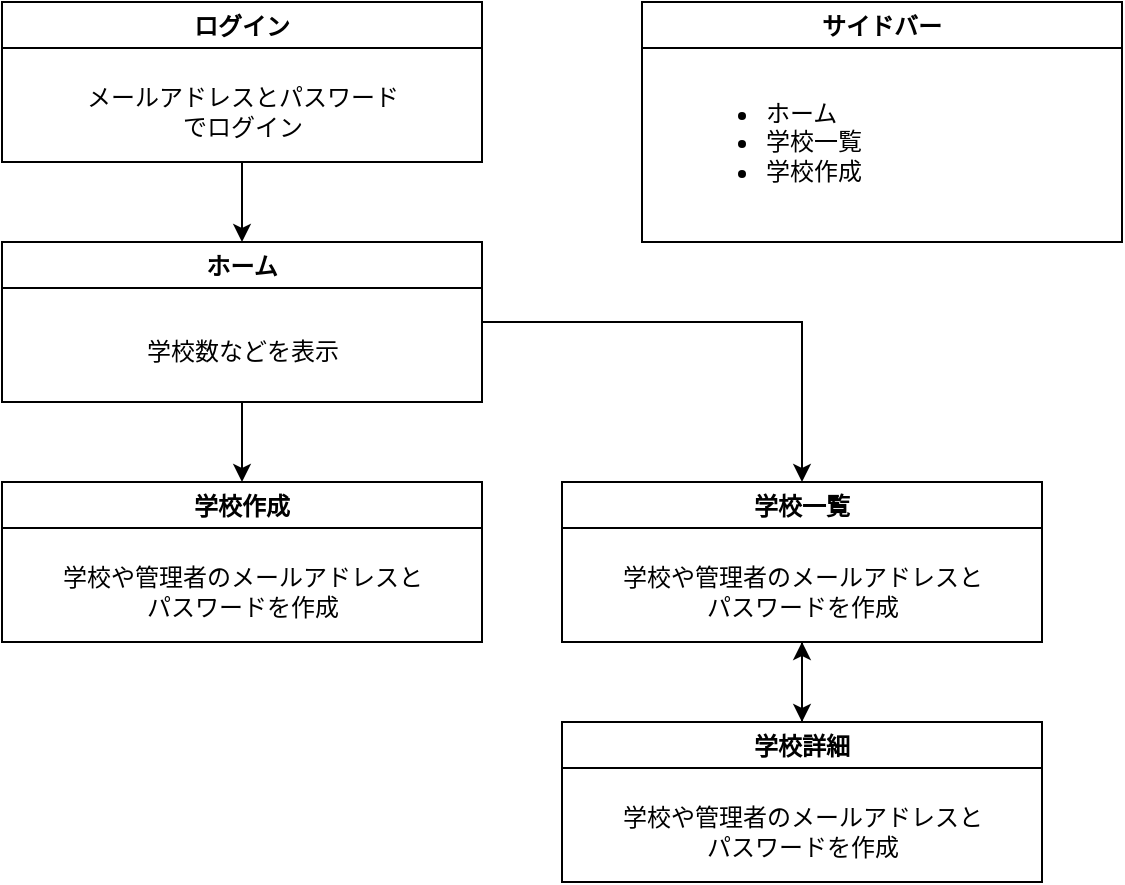 <mxfile version="18.0.1" type="device" pages="4"><diagram id="A41wEvQv6-3g4SqZ6IhX" name="システム管理者"><mxGraphModel dx="779" dy="577" grid="1" gridSize="10" guides="1" tooltips="1" connect="1" arrows="1" fold="1" page="1" pageScale="1" pageWidth="827" pageHeight="1169" math="0" shadow="0"><root><mxCell id="0"/><mxCell id="1" parent="0"/><mxCell id="mQsmSjPQywQ1BOBCzvxe-7" style="edgeStyle=orthogonalEdgeStyle;rounded=0;orthogonalLoop=1;jettySize=auto;html=1;entryX=0.5;entryY=0;entryDx=0;entryDy=0;" edge="1" parent="1" source="mQsmSjPQywQ1BOBCzvxe-1" target="mQsmSjPQywQ1BOBCzvxe-4"><mxGeometry relative="1" as="geometry"/></mxCell><mxCell id="mQsmSjPQywQ1BOBCzvxe-1" value="ログイン" style="swimlane;" vertex="1" parent="1"><mxGeometry x="40" y="40" width="240" height="80" as="geometry"/></mxCell><mxCell id="mQsmSjPQywQ1BOBCzvxe-2" value="メールアドレスとパスワード&lt;br&gt;でログイン" style="text;html=1;align=center;verticalAlign=middle;resizable=0;points=[];autosize=1;strokeColor=none;fillColor=none;" vertex="1" parent="mQsmSjPQywQ1BOBCzvxe-1"><mxGeometry x="35" y="40" width="170" height="30" as="geometry"/></mxCell><mxCell id="mQsmSjPQywQ1BOBCzvxe-10" style="edgeStyle=orthogonalEdgeStyle;rounded=0;orthogonalLoop=1;jettySize=auto;html=1;entryX=0.5;entryY=0;entryDx=0;entryDy=0;" edge="1" parent="1" source="mQsmSjPQywQ1BOBCzvxe-4" target="mQsmSjPQywQ1BOBCzvxe-8"><mxGeometry relative="1" as="geometry"/></mxCell><mxCell id="mQsmSjPQywQ1BOBCzvxe-15" style="edgeStyle=orthogonalEdgeStyle;rounded=0;orthogonalLoop=1;jettySize=auto;html=1;entryX=0.5;entryY=0;entryDx=0;entryDy=0;" edge="1" parent="1" source="mQsmSjPQywQ1BOBCzvxe-4" target="mQsmSjPQywQ1BOBCzvxe-11"><mxGeometry relative="1" as="geometry"/></mxCell><mxCell id="mQsmSjPQywQ1BOBCzvxe-4" value="ホーム" style="swimlane;" vertex="1" parent="1"><mxGeometry x="40" y="160" width="240" height="80" as="geometry"/></mxCell><mxCell id="mQsmSjPQywQ1BOBCzvxe-5" value="学校数などを表示" style="text;html=1;align=center;verticalAlign=middle;resizable=0;points=[];autosize=1;strokeColor=none;fillColor=none;" vertex="1" parent="mQsmSjPQywQ1BOBCzvxe-4"><mxGeometry x="65" y="45" width="110" height="20" as="geometry"/></mxCell><mxCell id="mQsmSjPQywQ1BOBCzvxe-8" value="学校作成" style="swimlane;" vertex="1" parent="1"><mxGeometry x="40" y="280" width="240" height="80" as="geometry"/></mxCell><mxCell id="mQsmSjPQywQ1BOBCzvxe-9" value="学校や管理者のメールアドレスと&lt;br&gt;パスワードを作成" style="text;html=1;align=center;verticalAlign=middle;resizable=0;points=[];autosize=1;strokeColor=none;fillColor=none;" vertex="1" parent="mQsmSjPQywQ1BOBCzvxe-8"><mxGeometry x="25" y="40" width="190" height="30" as="geometry"/></mxCell><mxCell id="mQsmSjPQywQ1BOBCzvxe-17" style="edgeStyle=orthogonalEdgeStyle;rounded=0;orthogonalLoop=1;jettySize=auto;html=1;" edge="1" parent="1" source="mQsmSjPQywQ1BOBCzvxe-11" target="mQsmSjPQywQ1BOBCzvxe-13"><mxGeometry relative="1" as="geometry"/></mxCell><mxCell id="mQsmSjPQywQ1BOBCzvxe-11" value="学校一覧" style="swimlane;" vertex="1" parent="1"><mxGeometry x="320" y="280" width="240" height="80" as="geometry"/></mxCell><mxCell id="mQsmSjPQywQ1BOBCzvxe-12" value="学校や管理者のメールアドレスと&lt;br&gt;パスワードを作成" style="text;html=1;align=center;verticalAlign=middle;resizable=0;points=[];autosize=1;strokeColor=none;fillColor=none;" vertex="1" parent="mQsmSjPQywQ1BOBCzvxe-11"><mxGeometry x="25" y="40" width="190" height="30" as="geometry"/></mxCell><mxCell id="mQsmSjPQywQ1BOBCzvxe-18" style="edgeStyle=orthogonalEdgeStyle;rounded=0;orthogonalLoop=1;jettySize=auto;html=1;entryX=0.5;entryY=1;entryDx=0;entryDy=0;" edge="1" parent="1" source="mQsmSjPQywQ1BOBCzvxe-13" target="mQsmSjPQywQ1BOBCzvxe-11"><mxGeometry relative="1" as="geometry"/></mxCell><mxCell id="mQsmSjPQywQ1BOBCzvxe-13" value="学校詳細" style="swimlane;" vertex="1" parent="1"><mxGeometry x="320" y="400" width="240" height="80" as="geometry"/></mxCell><mxCell id="mQsmSjPQywQ1BOBCzvxe-14" value="学校や管理者のメールアドレスと&lt;br&gt;パスワードを作成" style="text;html=1;align=center;verticalAlign=middle;resizable=0;points=[];autosize=1;strokeColor=none;fillColor=none;" vertex="1" parent="mQsmSjPQywQ1BOBCzvxe-13"><mxGeometry x="25" y="40" width="190" height="30" as="geometry"/></mxCell><mxCell id="CXpfGh7lmuBrho6ONZp0-1" value="サイドバー" style="swimlane;" vertex="1" parent="1"><mxGeometry x="360" y="40" width="240" height="120" as="geometry"/></mxCell><mxCell id="CXpfGh7lmuBrho6ONZp0-2" value="&lt;ul&gt;&lt;li&gt;ホーム&lt;/li&gt;&lt;li&gt;学校一覧&lt;/li&gt;&lt;li&gt;学校作成&lt;/li&gt;&lt;/ul&gt;" style="text;html=1;strokeColor=none;fillColor=none;align=left;verticalAlign=middle;whiteSpace=wrap;rounded=0;" vertex="1" parent="CXpfGh7lmuBrho6ONZp0-1"><mxGeometry x="20" y="30" width="200" height="80" as="geometry"/></mxCell></root></mxGraphModel></diagram><diagram id="lCrn0LDZ8ejptRy_-f1p" name="学校管理者"><mxGraphModel dx="779" dy="577" grid="1" gridSize="10" guides="1" tooltips="1" connect="1" arrows="1" fold="1" page="1" pageScale="1" pageWidth="827" pageHeight="1169" math="0" shadow="0"><root><mxCell id="0"/><mxCell id="1" parent="0"/><mxCell id="SDhaqAcsiS7oR2URglV_-34" style="edgeStyle=orthogonalEdgeStyle;rounded=0;orthogonalLoop=1;jettySize=auto;html=1;entryX=0.5;entryY=0;entryDx=0;entryDy=0;" edge="1" parent="1" source="SDhaqAcsiS7oR2URglV_-5" target="SDhaqAcsiS7oR2URglV_-31"><mxGeometry relative="1" as="geometry"/></mxCell><mxCell id="SDhaqAcsiS7oR2URglV_-5" value="ログインページ" style="swimlane;" vertex="1" parent="1"><mxGeometry x="320" y="40" width="240" height="80" as="geometry"/></mxCell><mxCell id="SDhaqAcsiS7oR2URglV_-6" value="メールアドレスとパスワードでログイン" style="text;html=1;align=center;verticalAlign=middle;resizable=0;points=[];autosize=1;strokeColor=none;fillColor=none;" vertex="1" parent="SDhaqAcsiS7oR2URglV_-5"><mxGeometry y="40" width="230" height="20" as="geometry"/></mxCell><mxCell id="SDhaqAcsiS7oR2URglV_-30" style="edgeStyle=orthogonalEdgeStyle;rounded=0;orthogonalLoop=1;jettySize=auto;html=1;entryX=0.5;entryY=0;entryDx=0;entryDy=0;" edge="1" parent="1" source="SDhaqAcsiS7oR2URglV_-7" target="SDhaqAcsiS7oR2URglV_-9"><mxGeometry relative="1" as="geometry"/></mxCell><mxCell id="SDhaqAcsiS7oR2URglV_-76" style="edgeStyle=orthogonalEdgeStyle;rounded=0;orthogonalLoop=1;jettySize=auto;html=1;entryX=0.5;entryY=1;entryDx=0;entryDy=0;" edge="1" parent="1" source="SDhaqAcsiS7oR2URglV_-7" target="SDhaqAcsiS7oR2URglV_-72"><mxGeometry relative="1" as="geometry"/></mxCell><mxCell id="SDhaqAcsiS7oR2URglV_-7" value="教師アカウント作成ページ" style="swimlane;" vertex="1" parent="1"><mxGeometry x="40" y="400" width="240" height="80" as="geometry"/></mxCell><mxCell id="SDhaqAcsiS7oR2URglV_-8" value="フォームが２種類&lt;br&gt;タブで切り替え" style="text;html=1;align=center;verticalAlign=middle;resizable=0;points=[];autosize=1;strokeColor=none;fillColor=none;" vertex="1" parent="SDhaqAcsiS7oR2URglV_-7"><mxGeometry x="60" y="35" width="110" height="30" as="geometry"/></mxCell><mxCell id="SDhaqAcsiS7oR2URglV_-11" style="edgeStyle=orthogonalEdgeStyle;rounded=0;orthogonalLoop=1;jettySize=auto;html=1;entryX=0.5;entryY=1;entryDx=0;entryDy=0;" edge="1" parent="1" source="SDhaqAcsiS7oR2URglV_-9" target="SDhaqAcsiS7oR2URglV_-7"><mxGeometry relative="1" as="geometry"/></mxCell><mxCell id="SDhaqAcsiS7oR2URglV_-17" style="edgeStyle=orthogonalEdgeStyle;rounded=0;orthogonalLoop=1;jettySize=auto;html=1;entryX=0.5;entryY=0;entryDx=0;entryDy=0;" edge="1" parent="1" source="SDhaqAcsiS7oR2URglV_-9" target="SDhaqAcsiS7oR2URglV_-13"><mxGeometry relative="1" as="geometry"/></mxCell><mxCell id="SDhaqAcsiS7oR2URglV_-9" value="教師アカウント作成確認ページ" style="swimlane;" vertex="1" parent="1"><mxGeometry x="40" y="520" width="240" height="80" as="geometry"/></mxCell><mxCell id="SDhaqAcsiS7oR2URglV_-10" value="CSVで読み込んだ結果を表示&lt;br&gt;この時点では、DBに未挿入" style="text;html=1;align=center;verticalAlign=middle;resizable=0;points=[];autosize=1;strokeColor=none;fillColor=none;" vertex="1" parent="SDhaqAcsiS7oR2URglV_-9"><mxGeometry x="30" y="35" width="170" height="30" as="geometry"/></mxCell><mxCell id="SDhaqAcsiS7oR2URglV_-13" value="教師アカウント作成完了ページ" style="swimlane;" vertex="1" parent="1"><mxGeometry x="40" y="640" width="240" height="80" as="geometry"/></mxCell><mxCell id="SDhaqAcsiS7oR2URglV_-14" value="DBに挿入した結果を表示" style="text;html=1;align=center;verticalAlign=middle;resizable=0;points=[];autosize=1;strokeColor=none;fillColor=none;" vertex="1" parent="SDhaqAcsiS7oR2URglV_-13"><mxGeometry x="40" y="40" width="150" height="20" as="geometry"/></mxCell><mxCell id="SDhaqAcsiS7oR2URglV_-67" style="edgeStyle=orthogonalEdgeStyle;rounded=0;orthogonalLoop=1;jettySize=auto;html=1;entryX=0.5;entryY=0;entryDx=0;entryDy=0;" edge="1" parent="1" source="SDhaqAcsiS7oR2URglV_-31" target="SDhaqAcsiS7oR2URglV_-57"><mxGeometry relative="1" as="geometry"><Array as="points"><mxPoint x="440" y="260"/><mxPoint x="720" y="260"/></Array></mxGeometry></mxCell><mxCell id="SDhaqAcsiS7oR2URglV_-77" style="edgeStyle=orthogonalEdgeStyle;rounded=0;orthogonalLoop=1;jettySize=auto;html=1;entryX=0.5;entryY=0;entryDx=0;entryDy=0;" edge="1" parent="1" source="SDhaqAcsiS7oR2URglV_-31" target="SDhaqAcsiS7oR2URglV_-72"><mxGeometry relative="1" as="geometry"><Array as="points"><mxPoint x="440" y="260"/><mxPoint x="160" y="260"/></Array></mxGeometry></mxCell><mxCell id="SDhaqAcsiS7oR2URglV_-80" style="edgeStyle=orthogonalEdgeStyle;rounded=0;orthogonalLoop=1;jettySize=auto;html=1;entryX=0.5;entryY=0;entryDx=0;entryDy=0;" edge="1" parent="1" source="SDhaqAcsiS7oR2URglV_-31" target="SDhaqAcsiS7oR2URglV_-78"><mxGeometry relative="1" as="geometry"/></mxCell><mxCell id="SDhaqAcsiS7oR2URglV_-31" value="ホームページ" style="swimlane;" vertex="1" parent="1"><mxGeometry x="320" y="160" width="240" height="80" as="geometry"/></mxCell><mxCell id="SDhaqAcsiS7oR2URglV_-32" value="生徒の数、就活している生徒数、&lt;br&gt;内定者数を月や年ごとに表示" style="text;html=1;align=center;verticalAlign=middle;resizable=0;points=[];autosize=1;strokeColor=none;fillColor=none;" vertex="1" parent="SDhaqAcsiS7oR2URglV_-31"><mxGeometry x="15" y="35" width="200" height="30" as="geometry"/></mxCell><mxCell id="SDhaqAcsiS7oR2URglV_-48" style="edgeStyle=orthogonalEdgeStyle;rounded=0;orthogonalLoop=1;jettySize=auto;html=1;entryX=0.5;entryY=0;entryDx=0;entryDy=0;" edge="1" parent="1" source="SDhaqAcsiS7oR2URglV_-40" target="SDhaqAcsiS7oR2URglV_-42"><mxGeometry relative="1" as="geometry"/></mxCell><mxCell id="SDhaqAcsiS7oR2URglV_-40" value="クラス作成ページ" style="swimlane;" vertex="1" parent="1"><mxGeometry x="320" y="400" width="240" height="80" as="geometry"/></mxCell><mxCell id="SDhaqAcsiS7oR2URglV_-41" value="フォームが２種類&lt;br&gt;タブで切り替え" style="text;html=1;align=center;verticalAlign=middle;resizable=0;points=[];autosize=1;strokeColor=none;fillColor=none;" vertex="1" parent="SDhaqAcsiS7oR2URglV_-40"><mxGeometry x="60" y="35" width="110" height="30" as="geometry"/></mxCell><mxCell id="SDhaqAcsiS7oR2URglV_-49" style="edgeStyle=orthogonalEdgeStyle;rounded=0;orthogonalLoop=1;jettySize=auto;html=1;entryX=0.5;entryY=1;entryDx=0;entryDy=0;" edge="1" parent="1" source="SDhaqAcsiS7oR2URglV_-42" target="SDhaqAcsiS7oR2URglV_-40"><mxGeometry relative="1" as="geometry"/></mxCell><mxCell id="SDhaqAcsiS7oR2URglV_-50" style="edgeStyle=orthogonalEdgeStyle;rounded=0;orthogonalLoop=1;jettySize=auto;html=1;entryX=0.5;entryY=0;entryDx=0;entryDy=0;" edge="1" parent="1" source="SDhaqAcsiS7oR2URglV_-42" target="SDhaqAcsiS7oR2URglV_-44"><mxGeometry relative="1" as="geometry"/></mxCell><mxCell id="SDhaqAcsiS7oR2URglV_-42" value="クラス作成確認ページ" style="swimlane;" vertex="1" parent="1"><mxGeometry x="320" y="520" width="240" height="80" as="geometry"/></mxCell><mxCell id="SDhaqAcsiS7oR2URglV_-43" value="CSVで読み込んだ結果を表示&lt;br&gt;この時点では、DBに未挿入" style="text;html=1;align=center;verticalAlign=middle;resizable=0;points=[];autosize=1;strokeColor=none;fillColor=none;" vertex="1" parent="SDhaqAcsiS7oR2URglV_-42"><mxGeometry x="30" y="35" width="170" height="30" as="geometry"/></mxCell><mxCell id="SDhaqAcsiS7oR2URglV_-44" value="クラス作成完了ページ" style="swimlane;" vertex="1" parent="1"><mxGeometry x="320" y="640" width="240" height="80" as="geometry"/></mxCell><mxCell id="SDhaqAcsiS7oR2URglV_-45" value="DBに挿入した結果を表示" style="text;html=1;align=center;verticalAlign=middle;resizable=0;points=[];autosize=1;strokeColor=none;fillColor=none;" vertex="1" parent="SDhaqAcsiS7oR2URglV_-44"><mxGeometry x="40" y="40" width="150" height="20" as="geometry"/></mxCell><mxCell id="SDhaqAcsiS7oR2URglV_-69" style="edgeStyle=orthogonalEdgeStyle;rounded=0;orthogonalLoop=1;jettySize=auto;html=1;entryX=0.5;entryY=0;entryDx=0;entryDy=0;" edge="1" parent="1" source="SDhaqAcsiS7oR2URglV_-57" target="SDhaqAcsiS7oR2URglV_-59"><mxGeometry relative="1" as="geometry"/></mxCell><mxCell id="SDhaqAcsiS7oR2URglV_-57" value="担任登録ページ" style="swimlane;" vertex="1" parent="1"><mxGeometry x="600" y="400" width="240" height="80" as="geometry"/></mxCell><mxCell id="SDhaqAcsiS7oR2URglV_-58" value="フォームが２種類&lt;br&gt;タブで切り替え" style="text;html=1;align=center;verticalAlign=middle;resizable=0;points=[];autosize=1;strokeColor=none;fillColor=none;" vertex="1" parent="SDhaqAcsiS7oR2URglV_-57"><mxGeometry x="60" y="35" width="110" height="30" as="geometry"/></mxCell><mxCell id="SDhaqAcsiS7oR2URglV_-70" style="edgeStyle=orthogonalEdgeStyle;rounded=0;orthogonalLoop=1;jettySize=auto;html=1;entryX=0.5;entryY=1;entryDx=0;entryDy=0;" edge="1" parent="1" source="SDhaqAcsiS7oR2URglV_-59" target="SDhaqAcsiS7oR2URglV_-57"><mxGeometry relative="1" as="geometry"/></mxCell><mxCell id="SDhaqAcsiS7oR2URglV_-71" style="edgeStyle=orthogonalEdgeStyle;rounded=0;orthogonalLoop=1;jettySize=auto;html=1;entryX=0.5;entryY=0;entryDx=0;entryDy=0;" edge="1" parent="1" source="SDhaqAcsiS7oR2URglV_-59" target="SDhaqAcsiS7oR2URglV_-61"><mxGeometry relative="1" as="geometry"/></mxCell><mxCell id="SDhaqAcsiS7oR2URglV_-59" value="担任登録確認ページ" style="swimlane;" vertex="1" parent="1"><mxGeometry x="600" y="520" width="240" height="80" as="geometry"/></mxCell><mxCell id="SDhaqAcsiS7oR2URglV_-60" value="CSVで読み込んだ結果を表示&lt;br&gt;この時点では、DBに未挿入" style="text;html=1;align=center;verticalAlign=middle;resizable=0;points=[];autosize=1;strokeColor=none;fillColor=none;" vertex="1" parent="SDhaqAcsiS7oR2URglV_-59"><mxGeometry x="30" y="35" width="170" height="30" as="geometry"/></mxCell><mxCell id="SDhaqAcsiS7oR2URglV_-61" value="担任登録完了ページ" style="swimlane;" vertex="1" parent="1"><mxGeometry x="600" y="640" width="240" height="80" as="geometry"/></mxCell><mxCell id="SDhaqAcsiS7oR2URglV_-62" value="DBに挿入した結果を表示" style="text;html=1;align=center;verticalAlign=middle;resizable=0;points=[];autosize=1;strokeColor=none;fillColor=none;" vertex="1" parent="SDhaqAcsiS7oR2URglV_-61"><mxGeometry x="40" y="40" width="150" height="20" as="geometry"/></mxCell><mxCell id="SDhaqAcsiS7oR2URglV_-75" style="edgeStyle=orthogonalEdgeStyle;rounded=0;orthogonalLoop=1;jettySize=auto;html=1;entryX=0.5;entryY=0;entryDx=0;entryDy=0;" edge="1" parent="1" source="SDhaqAcsiS7oR2URglV_-72" target="SDhaqAcsiS7oR2URglV_-7"><mxGeometry relative="1" as="geometry"/></mxCell><mxCell id="SDhaqAcsiS7oR2URglV_-72" value="教師一覧ページ" style="swimlane;" vertex="1" parent="1"><mxGeometry x="40" y="280" width="240" height="80" as="geometry"/></mxCell><mxCell id="SDhaqAcsiS7oR2URglV_-73" value="教師情報の詳細、編集、削除、&lt;br&gt;担任しているクラス一覧" style="text;html=1;align=center;verticalAlign=middle;resizable=0;points=[];autosize=1;strokeColor=none;fillColor=none;" vertex="1" parent="SDhaqAcsiS7oR2URglV_-72"><mxGeometry x="25" y="35" width="180" height="30" as="geometry"/></mxCell><mxCell id="SDhaqAcsiS7oR2URglV_-81" style="edgeStyle=orthogonalEdgeStyle;rounded=0;orthogonalLoop=1;jettySize=auto;html=1;entryX=0.5;entryY=0;entryDx=0;entryDy=0;" edge="1" parent="1" source="SDhaqAcsiS7oR2URglV_-78" target="SDhaqAcsiS7oR2URglV_-40"><mxGeometry relative="1" as="geometry"/></mxCell><mxCell id="YFKP-d5Tdrbi9x0zvOx7-1" style="edgeStyle=orthogonalEdgeStyle;rounded=0;orthogonalLoop=1;jettySize=auto;html=1;entryX=0.5;entryY=1;entryDx=0;entryDy=0;" edge="1" parent="1" source="SDhaqAcsiS7oR2URglV_-78" target="SDhaqAcsiS7oR2URglV_-31"><mxGeometry relative="1" as="geometry"/></mxCell><mxCell id="emg5n4kLDp6SDmSM9Cdp-4" style="edgeStyle=orthogonalEdgeStyle;rounded=0;orthogonalLoop=1;jettySize=auto;html=1;entryX=0.5;entryY=0;entryDx=0;entryDy=0;" edge="1" parent="1" source="SDhaqAcsiS7oR2URglV_-78" target="emg5n4kLDp6SDmSM9Cdp-1"><mxGeometry relative="1" as="geometry"/></mxCell><mxCell id="SDhaqAcsiS7oR2URglV_-78" value="クラス一覧ページ" style="swimlane;" vertex="1" parent="1"><mxGeometry x="320" y="280" width="240" height="80" as="geometry"/></mxCell><mxCell id="SDhaqAcsiS7oR2URglV_-79" value="クラス情報の詳細、編集、削除、&lt;br&gt;担任の変更と解除" style="text;html=1;align=center;verticalAlign=middle;resizable=0;points=[];autosize=1;strokeColor=none;fillColor=none;" vertex="1" parent="SDhaqAcsiS7oR2URglV_-78"><mxGeometry x="15" y="35" width="200" height="30" as="geometry"/></mxCell><mxCell id="Nlx4VcV-gBJEK70wRmpq-1" value="サイドバー" style="swimlane;" vertex="1" parent="1"><mxGeometry x="640" y="40" width="240" height="160" as="geometry"/></mxCell><mxCell id="Nlx4VcV-gBJEK70wRmpq-2" value="&lt;ul&gt;&lt;li&gt;ホーム&lt;/li&gt;&lt;li&gt;教師一覧&lt;/li&gt;&lt;li&gt;教師作成&lt;/li&gt;&lt;li&gt;クラス一覧&lt;/li&gt;&lt;li&gt;クラス作成&lt;/li&gt;&lt;li&gt;担任登録&lt;/li&gt;&lt;/ul&gt;" style="text;html=1;strokeColor=none;fillColor=none;align=left;verticalAlign=middle;whiteSpace=wrap;rounded=0;" vertex="1" parent="Nlx4VcV-gBJEK70wRmpq-1"><mxGeometry x="20" y="30" width="200" height="120" as="geometry"/></mxCell><mxCell id="emg5n4kLDp6SDmSM9Cdp-5" style="edgeStyle=orthogonalEdgeStyle;rounded=0;orthogonalLoop=1;jettySize=auto;html=1;" edge="1" parent="1" source="emg5n4kLDp6SDmSM9Cdp-1"><mxGeometry relative="1" as="geometry"><mxPoint x="560" y="320" as="targetPoint"/><Array as="points"><mxPoint x="1000" y="320"/><mxPoint x="560" y="320"/></Array></mxGeometry></mxCell><mxCell id="emg5n4kLDp6SDmSM9Cdp-1" value="クラス編集ページ" style="swimlane;" vertex="1" parent="1"><mxGeometry x="880" y="400" width="240" height="80" as="geometry"/></mxCell><mxCell id="emg5n4kLDp6SDmSM9Cdp-3" value="&lt;ul&gt;&lt;li&gt;クラス編集、削除&lt;/li&gt;&lt;li&gt;担任変更&lt;/li&gt;&lt;/ul&gt;" style="text;html=1;strokeColor=none;fillColor=none;align=left;verticalAlign=middle;whiteSpace=wrap;rounded=0;" vertex="1" parent="emg5n4kLDp6SDmSM9Cdp-1"><mxGeometry x="20" y="30" width="200" height="40" as="geometry"/></mxCell></root></mxGraphModel></diagram><diagram id="l8vPiNNjYZ3B2T3THXaj" name="教師"><mxGraphModel dx="916" dy="679" grid="1" gridSize="10" guides="1" tooltips="1" connect="1" arrows="1" fold="1" page="1" pageScale="1" pageWidth="827" pageHeight="1169" math="0" shadow="0"><root><mxCell id="0"/><mxCell id="1" parent="0"/><mxCell id="ihOKVTmurkop8JwKF0WL-5" style="edgeStyle=orthogonalEdgeStyle;rounded=0;orthogonalLoop=1;jettySize=auto;html=1;entryX=0;entryY=0.5;entryDx=0;entryDy=0;" edge="1" parent="1" source="ihOKVTmurkop8JwKF0WL-1" target="ihOKVTmurkop8JwKF0WL-3"><mxGeometry relative="1" as="geometry"/></mxCell><mxCell id="ihOKVTmurkop8JwKF0WL-1" value="ログイン" style="swimlane;" vertex="1" parent="1"><mxGeometry x="40" y="40" width="160" height="120" as="geometry"/></mxCell><mxCell id="ihOKVTmurkop8JwKF0WL-2" value="メールアドレスとパスワードでログイン" style="text;html=1;strokeColor=none;fillColor=none;align=center;verticalAlign=middle;whiteSpace=wrap;rounded=0;" vertex="1" parent="ihOKVTmurkop8JwKF0WL-1"><mxGeometry x="20" y="40" width="120" height="70" as="geometry"/></mxCell><mxCell id="lIFwt5L-req7qmes09RY-1" style="edgeStyle=orthogonalEdgeStyle;rounded=0;orthogonalLoop=1;jettySize=auto;html=1;entryX=0.5;entryY=0;entryDx=0;entryDy=0;" edge="1" parent="1" source="ihOKVTmurkop8JwKF0WL-3" target="ihOKVTmurkop8JwKF0WL-6"><mxGeometry relative="1" as="geometry"><Array as="points"><mxPoint x="440" y="200"/><mxPoint x="120" y="200"/></Array></mxGeometry></mxCell><mxCell id="eRO44o3cfGFYwQhev8uL-7" style="edgeStyle=orthogonalEdgeStyle;rounded=0;orthogonalLoop=1;jettySize=auto;html=1;entryX=0.5;entryY=0;entryDx=0;entryDy=0;" edge="1" parent="1" source="ihOKVTmurkop8JwKF0WL-3" target="eRO44o3cfGFYwQhev8uL-1"><mxGeometry relative="1" as="geometry"/></mxCell><mxCell id="OA3G6TlitG4eluezB79O-6" style="edgeStyle=orthogonalEdgeStyle;rounded=0;orthogonalLoop=1;jettySize=auto;html=1;entryX=0.5;entryY=0;entryDx=0;entryDy=0;exitX=0.5;exitY=1;exitDx=0;exitDy=0;" edge="1" parent="1" source="ihOKVTmurkop8JwKF0WL-3" target="OA3G6TlitG4eluezB79O-4"><mxGeometry relative="1" as="geometry"><Array as="points"><mxPoint x="440" y="200"/><mxPoint x="840" y="200"/></Array></mxGeometry></mxCell><mxCell id="OA3G6TlitG4eluezB79O-7" style="edgeStyle=orthogonalEdgeStyle;rounded=0;orthogonalLoop=1;jettySize=auto;html=1;entryX=0.5;entryY=0;entryDx=0;entryDy=0;" edge="1" parent="1" source="ihOKVTmurkop8JwKF0WL-3" target="OA3G6TlitG4eluezB79O-1"><mxGeometry relative="1" as="geometry"/></mxCell><mxCell id="OA3G6TlitG4eluezB79O-12" style="edgeStyle=orthogonalEdgeStyle;rounded=0;orthogonalLoop=1;jettySize=auto;html=1;entryX=0.5;entryY=0;entryDx=0;entryDy=0;exitX=0.5;exitY=1;exitDx=0;exitDy=0;" edge="1" parent="1" source="ihOKVTmurkop8JwKF0WL-3" target="OA3G6TlitG4eluezB79O-8"><mxGeometry relative="1" as="geometry"/></mxCell><mxCell id="OA3G6TlitG4eluezB79O-18" style="edgeStyle=orthogonalEdgeStyle;rounded=0;orthogonalLoop=1;jettySize=auto;html=1;entryX=0.5;entryY=0;entryDx=0;entryDy=0;exitX=0.5;exitY=1;exitDx=0;exitDy=0;" edge="1" parent="1" source="ihOKVTmurkop8JwKF0WL-3" target="OA3G6TlitG4eluezB79O-16"><mxGeometry relative="1" as="geometry"/></mxCell><mxCell id="ihOKVTmurkop8JwKF0WL-3" value="ホーム" style="swimlane;" vertex="1" parent="1"><mxGeometry x="320" y="40" width="240" height="120" as="geometry"/></mxCell><mxCell id="ihOKVTmurkop8JwKF0WL-4" value="・その年度の就活している生徒数や内定者数を表示&lt;br&gt;・年度の切替可能&lt;br&gt;・クラスの切替可能" style="text;html=1;strokeColor=none;fillColor=none;align=left;verticalAlign=middle;whiteSpace=wrap;rounded=0;" vertex="1" parent="ihOKVTmurkop8JwKF0WL-3"><mxGeometry x="20" y="40" width="200" height="70" as="geometry"/></mxCell><mxCell id="ihOKVTmurkop8JwKF0WL-12" style="edgeStyle=orthogonalEdgeStyle;rounded=0;orthogonalLoop=1;jettySize=auto;html=1;entryX=0.5;entryY=0;entryDx=0;entryDy=0;" edge="1" parent="1" source="ihOKVTmurkop8JwKF0WL-6" target="ihOKVTmurkop8JwKF0WL-10"><mxGeometry relative="1" as="geometry"/></mxCell><mxCell id="ihOKVTmurkop8JwKF0WL-6" value="生徒アカウント作成" style="swimlane;" vertex="1" parent="1"><mxGeometry x="40" y="240" width="160" height="120" as="geometry"/></mxCell><mxCell id="ihOKVTmurkop8JwKF0WL-7" value="・&lt;span style=&quot;text-align: center;&quot;&gt;フォームが２種類&lt;/span&gt;&lt;span style=&quot;text-align: center;&quot;&gt;タブで切り替え&lt;br&gt;・そのままクラスに登録することも可能&lt;br&gt;&lt;/span&gt;" style="text;html=1;strokeColor=none;fillColor=none;align=left;verticalAlign=middle;whiteSpace=wrap;rounded=0;" vertex="1" parent="ihOKVTmurkop8JwKF0WL-6"><mxGeometry x="20" y="40" width="120" height="70" as="geometry"/></mxCell><mxCell id="ihOKVTmurkop8JwKF0WL-8" value="生徒アカウント作成完了" style="swimlane;" vertex="1" parent="1"><mxGeometry x="40" y="560" width="160" height="120" as="geometry"/></mxCell><mxCell id="ihOKVTmurkop8JwKF0WL-9" value="・&lt;span style=&quot;text-align: center;&quot;&gt;DBに挿入した結果を表示&lt;/span&gt;" style="text;html=1;strokeColor=none;fillColor=none;align=left;verticalAlign=middle;whiteSpace=wrap;rounded=0;" vertex="1" parent="ihOKVTmurkop8JwKF0WL-8"><mxGeometry x="20" y="40" width="120" height="70" as="geometry"/></mxCell><mxCell id="ihOKVTmurkop8JwKF0WL-13" style="edgeStyle=orthogonalEdgeStyle;rounded=0;orthogonalLoop=1;jettySize=auto;html=1;entryX=0.5;entryY=1;entryDx=0;entryDy=0;" edge="1" parent="1" source="ihOKVTmurkop8JwKF0WL-10" target="ihOKVTmurkop8JwKF0WL-6"><mxGeometry relative="1" as="geometry"/></mxCell><mxCell id="ihOKVTmurkop8JwKF0WL-14" style="edgeStyle=orthogonalEdgeStyle;rounded=0;orthogonalLoop=1;jettySize=auto;html=1;entryX=0.5;entryY=0;entryDx=0;entryDy=0;" edge="1" parent="1" source="ihOKVTmurkop8JwKF0WL-10" target="ihOKVTmurkop8JwKF0WL-8"><mxGeometry relative="1" as="geometry"/></mxCell><mxCell id="ihOKVTmurkop8JwKF0WL-10" value="生徒アカウント作成確認" style="swimlane;" vertex="1" parent="1"><mxGeometry x="40" y="400" width="160" height="120" as="geometry"/></mxCell><mxCell id="ihOKVTmurkop8JwKF0WL-11" value="・&lt;span style=&quot;text-align: center;&quot;&gt;CSVで読み込んだ結果を表示&lt;/span&gt;&lt;br style=&quot;text-align: center;&quot;&gt;&lt;span style=&quot;text-align: center;&quot;&gt;この時点では、DBに未挿入&lt;/span&gt;" style="text;html=1;strokeColor=none;fillColor=none;align=left;verticalAlign=middle;whiteSpace=wrap;rounded=0;" vertex="1" parent="ihOKVTmurkop8JwKF0WL-10"><mxGeometry x="20" y="40" width="120" height="70" as="geometry"/></mxCell><mxCell id="eRO44o3cfGFYwQhev8uL-8" style="edgeStyle=orthogonalEdgeStyle;rounded=0;orthogonalLoop=1;jettySize=auto;html=1;entryX=0.5;entryY=0;entryDx=0;entryDy=0;" edge="1" parent="1" source="eRO44o3cfGFYwQhev8uL-1" target="eRO44o3cfGFYwQhev8uL-5"><mxGeometry relative="1" as="geometry"/></mxCell><mxCell id="eRO44o3cfGFYwQhev8uL-1" value="クラス登録" style="swimlane;" vertex="1" parent="1"><mxGeometry x="280" y="240" width="160" height="120" as="geometry"/></mxCell><mxCell id="eRO44o3cfGFYwQhev8uL-2" value="・&lt;span style=&quot;text-align: center;&quot;&gt;フォームが２種類&lt;/span&gt;&lt;span style=&quot;text-align: center;&quot;&gt;タブで切り替え&lt;br&gt;・生徒をクラスに在籍させる&lt;br&gt;&lt;/span&gt;" style="text;html=1;strokeColor=none;fillColor=none;align=left;verticalAlign=middle;whiteSpace=wrap;rounded=0;" vertex="1" parent="eRO44o3cfGFYwQhev8uL-1"><mxGeometry x="20" y="40" width="120" height="70" as="geometry"/></mxCell><mxCell id="eRO44o3cfGFYwQhev8uL-3" value="クラス登録完了" style="swimlane;" vertex="1" parent="1"><mxGeometry x="280" y="560" width="160" height="120" as="geometry"/></mxCell><mxCell id="eRO44o3cfGFYwQhev8uL-4" value="・&lt;span style=&quot;text-align: center;&quot;&gt;DBに挿入した結果を表示&lt;/span&gt;" style="text;html=1;strokeColor=none;fillColor=none;align=left;verticalAlign=middle;whiteSpace=wrap;rounded=0;" vertex="1" parent="eRO44o3cfGFYwQhev8uL-3"><mxGeometry x="20" y="40" width="120" height="70" as="geometry"/></mxCell><mxCell id="eRO44o3cfGFYwQhev8uL-9" style="edgeStyle=orthogonalEdgeStyle;rounded=0;orthogonalLoop=1;jettySize=auto;html=1;entryX=0.5;entryY=1;entryDx=0;entryDy=0;" edge="1" parent="1" source="eRO44o3cfGFYwQhev8uL-5" target="eRO44o3cfGFYwQhev8uL-1"><mxGeometry relative="1" as="geometry"/></mxCell><mxCell id="eRO44o3cfGFYwQhev8uL-10" style="edgeStyle=orthogonalEdgeStyle;rounded=0;orthogonalLoop=1;jettySize=auto;html=1;entryX=0.5;entryY=0;entryDx=0;entryDy=0;" edge="1" parent="1" source="eRO44o3cfGFYwQhev8uL-5" target="eRO44o3cfGFYwQhev8uL-3"><mxGeometry relative="1" as="geometry"/></mxCell><mxCell id="eRO44o3cfGFYwQhev8uL-5" value="クラス登録確認" style="swimlane;" vertex="1" parent="1"><mxGeometry x="280" y="400" width="160" height="120" as="geometry"/></mxCell><mxCell id="eRO44o3cfGFYwQhev8uL-6" value="・&lt;span style=&quot;text-align: center;&quot;&gt;CSVで読み込んだ結果を表示&lt;/span&gt;&lt;br style=&quot;text-align: center;&quot;&gt;&lt;span style=&quot;text-align: center;&quot;&gt;この時点では、DBに未挿入&lt;/span&gt;" style="text;html=1;strokeColor=none;fillColor=none;align=left;verticalAlign=middle;whiteSpace=wrap;rounded=0;" vertex="1" parent="eRO44o3cfGFYwQhev8uL-5"><mxGeometry x="20" y="40" width="120" height="70" as="geometry"/></mxCell><mxCell id="OA3G6TlitG4eluezB79O-15" style="edgeStyle=orthogonalEdgeStyle;rounded=0;orthogonalLoop=1;jettySize=auto;html=1;entryX=0.5;entryY=1;entryDx=0;entryDy=0;" edge="1" parent="1" source="OA3G6TlitG4eluezB79O-1" target="ihOKVTmurkop8JwKF0WL-3"><mxGeometry relative="1" as="geometry"/></mxCell><mxCell id="OA3G6TlitG4eluezB79O-23" style="edgeStyle=orthogonalEdgeStyle;rounded=0;orthogonalLoop=1;jettySize=auto;html=1;entryX=0.5;entryY=0;entryDx=0;entryDy=0;" edge="1" parent="1" source="OA3G6TlitG4eluezB79O-1" target="OA3G6TlitG4eluezB79O-20"><mxGeometry relative="1" as="geometry"/></mxCell><mxCell id="OA3G6TlitG4eluezB79O-1" value="生徒一覧" style="swimlane;" vertex="1" parent="1"><mxGeometry x="520" y="240" width="160" height="120" as="geometry"/></mxCell><mxCell id="OA3G6TlitG4eluezB79O-2" value="&lt;span style=&quot;text-align: center;&quot;&gt;・生徒情報の一覧&lt;br&gt;&lt;/span&gt;" style="text;html=1;strokeColor=none;fillColor=none;align=left;verticalAlign=middle;whiteSpace=wrap;rounded=0;" vertex="1" parent="OA3G6TlitG4eluezB79O-1"><mxGeometry x="20" y="40" width="120" height="70" as="geometry"/></mxCell><mxCell id="OA3G6TlitG4eluezB79O-4" value="クラス詳細" style="swimlane;startSize=23;" vertex="1" parent="1"><mxGeometry x="760" y="240" width="160" height="120" as="geometry"/></mxCell><mxCell id="OA3G6TlitG4eluezB79O-5" value="&lt;span style=&quot;text-align: center;&quot;&gt;・クラス情報の詳細、編集&lt;br&gt;・在籍生徒の変更&lt;br&gt;&lt;/span&gt;" style="text;html=1;strokeColor=none;fillColor=none;align=left;verticalAlign=middle;whiteSpace=wrap;rounded=0;" vertex="1" parent="OA3G6TlitG4eluezB79O-4"><mxGeometry x="20" y="40" width="120" height="70" as="geometry"/></mxCell><mxCell id="OA3G6TlitG4eluezB79O-13" style="edgeStyle=orthogonalEdgeStyle;rounded=0;orthogonalLoop=1;jettySize=auto;html=1;entryX=0.5;entryY=0;entryDx=0;entryDy=0;" edge="1" parent="1" source="OA3G6TlitG4eluezB79O-8" target="OA3G6TlitG4eluezB79O-10"><mxGeometry relative="1" as="geometry"/></mxCell><mxCell id="OA3G6TlitG4eluezB79O-8" value="企業作成" style="swimlane;startSize=23;" vertex="1" parent="1"><mxGeometry x="1000" y="240" width="160" height="120" as="geometry"/></mxCell><mxCell id="OA3G6TlitG4eluezB79O-9" value="&lt;span style=&quot;text-align: center;&quot;&gt;・保存成功時、編集画面へ遷移&lt;br&gt;&lt;/span&gt;" style="text;html=1;strokeColor=none;fillColor=none;align=left;verticalAlign=middle;whiteSpace=wrap;rounded=0;" vertex="1" parent="OA3G6TlitG4eluezB79O-8"><mxGeometry x="20" y="40" width="120" height="70" as="geometry"/></mxCell><mxCell id="OA3G6TlitG4eluezB79O-10" value="企業詳細" style="swimlane;startSize=23;" vertex="1" parent="1"><mxGeometry x="1000" y="400" width="160" height="120" as="geometry"/></mxCell><mxCell id="OA3G6TlitG4eluezB79O-11" value="&lt;span style=&quot;text-align: center;&quot;&gt;・企業情報の編集、削除&lt;br&gt;&lt;/span&gt;" style="text;html=1;strokeColor=none;fillColor=none;align=left;verticalAlign=middle;whiteSpace=wrap;rounded=0;" vertex="1" parent="OA3G6TlitG4eluezB79O-10"><mxGeometry x="20" y="40" width="120" height="70" as="geometry"/></mxCell><mxCell id="enEMqpH0mCb5CBS_BXKp-1" style="edgeStyle=orthogonalEdgeStyle;rounded=0;orthogonalLoop=1;jettySize=auto;html=1;entryX=1;entryY=0.5;entryDx=0;entryDy=0;exitX=0;exitY=0.5;exitDx=0;exitDy=0;" edge="1" parent="1" source="OA3G6TlitG4eluezB79O-16" target="OA3G6TlitG4eluezB79O-10"><mxGeometry relative="1" as="geometry"><Array as="points"><mxPoint x="1440" y="300"/><mxPoint x="1440" y="460"/></Array></mxGeometry></mxCell><mxCell id="OA3G6TlitG4eluezB79O-16" value="選考スケジュール" style="swimlane;startSize=23;" vertex="1" parent="1"><mxGeometry x="1480" y="240" width="160" height="120" as="geometry"/></mxCell><mxCell id="OA3G6TlitG4eluezB79O-17" value="&lt;span style=&quot;text-align: center;&quot;&gt;・日程の追加&lt;br&gt;・表示クラス生徒の予定表示&lt;br&gt;&lt;/span&gt;" style="text;html=1;strokeColor=none;fillColor=none;align=left;verticalAlign=middle;whiteSpace=wrap;rounded=0;" vertex="1" parent="OA3G6TlitG4eluezB79O-16"><mxGeometry x="20" y="40" width="120" height="70" as="geometry"/></mxCell><mxCell id="OA3G6TlitG4eluezB79O-24" style="edgeStyle=orthogonalEdgeStyle;rounded=0;orthogonalLoop=1;jettySize=auto;html=1;entryX=0.5;entryY=1;entryDx=0;entryDy=0;" edge="1" parent="1" source="OA3G6TlitG4eluezB79O-20" target="OA3G6TlitG4eluezB79O-1"><mxGeometry relative="1" as="geometry"/></mxCell><mxCell id="OA3G6TlitG4eluezB79O-20" value="生徒詳細" style="swimlane;" vertex="1" parent="1"><mxGeometry x="520" y="400" width="160" height="120" as="geometry"/></mxCell><mxCell id="OA3G6TlitG4eluezB79O-21" value="&lt;span style=&quot;text-align: center;&quot;&gt;・生徒情報の詳細、編集、削除&lt;br&gt;・選考情報表示&lt;br&gt;&lt;/span&gt;" style="text;html=1;strokeColor=none;fillColor=none;align=left;verticalAlign=middle;whiteSpace=wrap;rounded=0;" vertex="1" parent="OA3G6TlitG4eluezB79O-20"><mxGeometry x="20" y="40" width="120" height="70" as="geometry"/></mxCell><mxCell id="KdX-2Zx7KKvZQYO2qjLN-4" style="edgeStyle=orthogonalEdgeStyle;rounded=0;orthogonalLoop=1;jettySize=auto;html=1;entryX=1;entryY=0.5;entryDx=0;entryDy=0;" edge="1" parent="1" source="KdX-2Zx7KKvZQYO2qjLN-1" target="OA3G6TlitG4eluezB79O-10"><mxGeometry relative="1" as="geometry"/></mxCell><mxCell id="KdX-2Zx7KKvZQYO2qjLN-1" value="企業一覧" style="swimlane;startSize=23;" vertex="1" parent="1"><mxGeometry x="1241" y="240" width="160" height="120" as="geometry"/></mxCell><mxCell id="KdX-2Zx7KKvZQYO2qjLN-2" value="&lt;span style=&quot;text-align: center;&quot;&gt;・企業一覧&lt;br&gt;&lt;/span&gt;" style="text;html=1;strokeColor=none;fillColor=none;align=left;verticalAlign=middle;whiteSpace=wrap;rounded=0;" vertex="1" parent="KdX-2Zx7KKvZQYO2qjLN-1"><mxGeometry x="20" y="40" width="120" height="70" as="geometry"/></mxCell><mxCell id="KdX-2Zx7KKvZQYO2qjLN-5" style="edgeStyle=orthogonalEdgeStyle;rounded=0;orthogonalLoop=1;jettySize=auto;html=1;entryX=0.5;entryY=0;entryDx=0;entryDy=0;exitX=0.5;exitY=1;exitDx=0;exitDy=0;" edge="1" parent="1" source="ihOKVTmurkop8JwKF0WL-3" target="KdX-2Zx7KKvZQYO2qjLN-1"><mxGeometry relative="1" as="geometry"/></mxCell><mxCell id="Ac8RX68xiOZ4MsOh2Xjv-1" value="サイドバー" style="swimlane;" vertex="1" parent="1"><mxGeometry x="640" y="10" width="240" height="170" as="geometry"/></mxCell><mxCell id="Ac8RX68xiOZ4MsOh2Xjv-2" value="&lt;ul&gt;&lt;li&gt;ホーム&lt;/li&gt;&lt;li&gt;生徒作成&lt;/li&gt;&lt;li&gt;クラス登録&lt;/li&gt;&lt;li&gt;生徒一覧&lt;/li&gt;&lt;li&gt;クラス詳細&lt;/li&gt;&lt;li&gt;企業作成&lt;/li&gt;&lt;li&gt;企業一覧&lt;/li&gt;&lt;li&gt;スケジュール&lt;/li&gt;&lt;/ul&gt;" style="text;html=1;strokeColor=none;fillColor=none;align=left;verticalAlign=middle;whiteSpace=wrap;rounded=0;" vertex="1" parent="Ac8RX68xiOZ4MsOh2Xjv-1"><mxGeometry x="20" y="30" width="200" height="130" as="geometry"/></mxCell></root></mxGraphModel></diagram><diagram id="YADgN24d3b0BvfOOL9d4" name="生徒"><mxGraphModel dx="779" dy="577" grid="1" gridSize="10" guides="1" tooltips="1" connect="1" arrows="1" fold="1" page="1" pageScale="1" pageWidth="827" pageHeight="1169" math="0" shadow="0"><root><mxCell id="0"/><mxCell id="1" parent="0"/><mxCell id="EkRdODppIk7igjm4c6fR-1" style="edgeStyle=orthogonalEdgeStyle;rounded=0;orthogonalLoop=1;jettySize=auto;html=1;entryX=0;entryY=0.5;entryDx=0;entryDy=0;" edge="1" parent="1" source="EkRdODppIk7igjm4c6fR-2" target="EkRdODppIk7igjm4c6fR-4"><mxGeometry relative="1" as="geometry"/></mxCell><mxCell id="EkRdODppIk7igjm4c6fR-2" value="ログイン" style="swimlane;" vertex="1" parent="1"><mxGeometry x="40" y="40" width="160" height="120" as="geometry"/></mxCell><mxCell id="EkRdODppIk7igjm4c6fR-3" value="メールアドレスとパスワードでログイン" style="text;html=1;strokeColor=none;fillColor=none;align=center;verticalAlign=middle;whiteSpace=wrap;rounded=0;" vertex="1" parent="EkRdODppIk7igjm4c6fR-2"><mxGeometry x="20" y="40" width="120" height="70" as="geometry"/></mxCell><mxCell id="mXtFQoLN8P10b-lt8OK7-3" style="edgeStyle=orthogonalEdgeStyle;rounded=0;orthogonalLoop=1;jettySize=auto;html=1;entryX=0.5;entryY=0;entryDx=0;entryDy=0;exitX=0.5;exitY=1;exitDx=0;exitDy=0;" edge="1" parent="1" source="EkRdODppIk7igjm4c6fR-4" target="mXtFQoLN8P10b-lt8OK7-1"><mxGeometry relative="1" as="geometry"/></mxCell><mxCell id="mXtFQoLN8P10b-lt8OK7-4" style="edgeStyle=orthogonalEdgeStyle;rounded=0;orthogonalLoop=1;jettySize=auto;html=1;entryX=0.5;entryY=0;entryDx=0;entryDy=0;" edge="1" parent="1" source="EkRdODppIk7igjm4c6fR-4" target="Sd6-pEpJ2Fn4OsG_4jiW-2"><mxGeometry relative="1" as="geometry"/></mxCell><mxCell id="mXtFQoLN8P10b-lt8OK7-11" style="edgeStyle=orthogonalEdgeStyle;rounded=0;orthogonalLoop=1;jettySize=auto;html=1;entryX=0.5;entryY=0;entryDx=0;entryDy=0;exitX=0.5;exitY=1;exitDx=0;exitDy=0;" edge="1" parent="1" source="EkRdODppIk7igjm4c6fR-4" target="mXtFQoLN8P10b-lt8OK7-9"><mxGeometry relative="1" as="geometry"/></mxCell><mxCell id="EkRdODppIk7igjm4c6fR-4" value="ホーム" style="swimlane;" vertex="1" parent="1"><mxGeometry x="360" y="40" width="240" height="120" as="geometry"/></mxCell><mxCell id="Sd6-pEpJ2Fn4OsG_4jiW-1" value="・応募中の企業一覧を表示" style="text;html=1;strokeColor=none;fillColor=none;align=left;verticalAlign=middle;whiteSpace=wrap;rounded=0;" vertex="1" parent="EkRdODppIk7igjm4c6fR-4"><mxGeometry x="20" y="30" width="200" height="80" as="geometry"/></mxCell><mxCell id="mXtFQoLN8P10b-lt8OK7-5" style="edgeStyle=orthogonalEdgeStyle;rounded=0;orthogonalLoop=1;jettySize=auto;html=1;entryX=0.5;entryY=0;entryDx=0;entryDy=0;exitX=0.5;exitY=1;exitDx=0;exitDy=0;" edge="1" parent="1" source="mXtFQoLN8P10b-lt8OK7-1" target="mXtFQoLN8P10b-lt8OK7-2"><mxGeometry relative="1" as="geometry"/></mxCell><mxCell id="mXtFQoLN8P10b-lt8OK7-1" value="企業作成" style="swimlane;" vertex="1" parent="1"><mxGeometry x="40" y="240" width="240" height="120" as="geometry"/></mxCell><mxCell id="mXtFQoLN8P10b-lt8OK7-8" value="・保存成功すると詳細へ遷移" style="text;html=1;strokeColor=none;fillColor=none;align=left;verticalAlign=middle;whiteSpace=wrap;rounded=0;" vertex="1" parent="mXtFQoLN8P10b-lt8OK7-1"><mxGeometry x="20" y="30" width="200" height="80" as="geometry"/></mxCell><mxCell id="mXtFQoLN8P10b-lt8OK7-12" style="edgeStyle=orthogonalEdgeStyle;rounded=0;orthogonalLoop=1;jettySize=auto;html=1;entryX=0.5;entryY=1;entryDx=0;entryDy=0;" edge="1" parent="1" source="Sd6-pEpJ2Fn4OsG_4jiW-2" target="EkRdODppIk7igjm4c6fR-4"><mxGeometry relative="1" as="geometry"/></mxCell><mxCell id="Sd6-pEpJ2Fn4OsG_4jiW-6" style="edgeStyle=orthogonalEdgeStyle;rounded=0;orthogonalLoop=1;jettySize=auto;html=1;entryX=0.5;entryY=1;entryDx=0;entryDy=0;" edge="1" parent="1" source="mXtFQoLN8P10b-lt8OK7-2" target="Sd6-pEpJ2Fn4OsG_4jiW-2"><mxGeometry relative="1" as="geometry"/></mxCell><mxCell id="Sd6-pEpJ2Fn4OsG_4jiW-7" style="edgeStyle=orthogonalEdgeStyle;rounded=0;orthogonalLoop=1;jettySize=auto;html=1;entryX=0.5;entryY=1;entryDx=0;entryDy=0;exitX=0.5;exitY=0;exitDx=0;exitDy=0;" edge="1" parent="1" source="mXtFQoLN8P10b-lt8OK7-2" target="mXtFQoLN8P10b-lt8OK7-9"><mxGeometry relative="1" as="geometry"/></mxCell><mxCell id="mXtFQoLN8P10b-lt8OK7-2" value="企業詳細" style="swimlane;" vertex="1" parent="1"><mxGeometry x="360" y="440" width="240" height="120" as="geometry"/></mxCell><mxCell id="mXtFQoLN8P10b-lt8OK7-7" value="・企業情報の詳細、編集、削除&lt;br&gt;・応募&lt;br&gt;・選考状況&lt;br&gt;・結果" style="text;html=1;strokeColor=none;fillColor=none;align=left;verticalAlign=middle;whiteSpace=wrap;rounded=0;" vertex="1" parent="mXtFQoLN8P10b-lt8OK7-2"><mxGeometry x="20" y="30" width="200" height="80" as="geometry"/></mxCell><mxCell id="mXtFQoLN8P10b-lt8OK7-13" style="edgeStyle=orthogonalEdgeStyle;rounded=0;orthogonalLoop=1;jettySize=auto;html=1;entryX=0.5;entryY=0;entryDx=0;entryDy=0;exitX=0.5;exitY=1;exitDx=0;exitDy=0;" edge="1" parent="1" source="mXtFQoLN8P10b-lt8OK7-9" target="mXtFQoLN8P10b-lt8OK7-2"><mxGeometry relative="1" as="geometry"/></mxCell><mxCell id="mXtFQoLN8P10b-lt8OK7-9" value="スケジュール" style="swimlane;" vertex="1" parent="1"><mxGeometry x="680" y="240" width="240" height="120" as="geometry"/></mxCell><mxCell id="mXtFQoLN8P10b-lt8OK7-10" value="・担任教師が登録した予定のみ表示" style="text;html=1;strokeColor=none;fillColor=none;align=left;verticalAlign=middle;whiteSpace=wrap;rounded=0;" vertex="1" parent="mXtFQoLN8P10b-lt8OK7-9"><mxGeometry x="20" y="30" width="200" height="80" as="geometry"/></mxCell><mxCell id="Sd6-pEpJ2Fn4OsG_4jiW-5" style="edgeStyle=orthogonalEdgeStyle;rounded=0;orthogonalLoop=1;jettySize=auto;html=1;entryX=0.5;entryY=0;entryDx=0;entryDy=0;" edge="1" parent="1" source="Sd6-pEpJ2Fn4OsG_4jiW-2" target="mXtFQoLN8P10b-lt8OK7-2"><mxGeometry relative="1" as="geometry"/></mxCell><mxCell id="Sd6-pEpJ2Fn4OsG_4jiW-2" value="企業一覧" style="swimlane;" vertex="1" parent="1"><mxGeometry x="360" y="240" width="240" height="120" as="geometry"/></mxCell><mxCell id="Sd6-pEpJ2Fn4OsG_4jiW-3" value="・" style="text;html=1;strokeColor=none;fillColor=none;align=left;verticalAlign=middle;whiteSpace=wrap;rounded=0;" vertex="1" parent="Sd6-pEpJ2Fn4OsG_4jiW-2"><mxGeometry x="20" y="30" width="200" height="80" as="geometry"/></mxCell><mxCell id="FMCiGEKZGu8vFDPOMUsx-1" value="サイドバー" style="swimlane;" vertex="1" parent="1"><mxGeometry x="640" y="10" width="240" height="170" as="geometry"/></mxCell><mxCell id="FMCiGEKZGu8vFDPOMUsx-2" value="&lt;ul&gt;&lt;li&gt;ホーム&lt;/li&gt;&lt;li&gt;企業一覧&lt;/li&gt;&lt;li&gt;企業作成&lt;/li&gt;&lt;li&gt;スケジュール&lt;/li&gt;&lt;/ul&gt;" style="text;html=1;strokeColor=none;fillColor=none;align=left;verticalAlign=middle;whiteSpace=wrap;rounded=0;" vertex="1" parent="FMCiGEKZGu8vFDPOMUsx-1"><mxGeometry x="20" y="30" width="200" height="130" as="geometry"/></mxCell></root></mxGraphModel></diagram></mxfile>